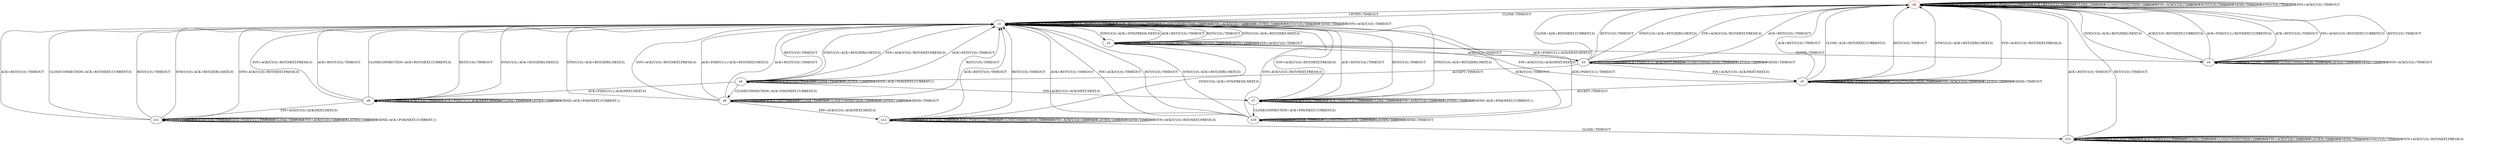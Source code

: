 digraph G {
label=""
s0 [color="red"]
s1
s2
s3
s4
s5
s6
s7
s8
s9
s10
s11
s12
s13
s0 [label="s0"];
s0 -> s0[label=<<table border="0" cellpadding="1" cellspacing="0"><tr><td>ACCEPT</td><td>/</td><td>TIMEOUT</td></tr></table>>]
s0 -> s0[label=<<table border="0" cellpadding="1" cellspacing="0"><tr><td>ACK(V,V,0)</td><td>/</td><td>TIMEOUT</td></tr></table>>]
s0 -> s0[label=<<table border="0" cellpadding="1" cellspacing="0"><tr><td>ACK+PSH(V,V,1)</td><td>/</td><td>TIMEOUT</td></tr></table>>]
s0 -> s0[label=<<table border="0" cellpadding="1" cellspacing="0"><tr><td>ACK+RST(V,V,0)</td><td>/</td><td>TIMEOUT</td></tr></table>>]
s0 -> s0[label=<<table border="0" cellpadding="1" cellspacing="0"><tr><td>CLOSE</td><td>/</td><td>TIMEOUT</td></tr></table>>]
s0 -> s0[label=<<table border="0" cellpadding="1" cellspacing="0"><tr><td>CLOSECONNECTION</td><td>/</td><td>TIMEOUT</td></tr></table>>]
s0 -> s0[label=<<table border="0" cellpadding="1" cellspacing="0"><tr><td>FIN+ACK(V,V,0)</td><td>/</td><td>TIMEOUT</td></tr></table>>]
s0 -> s1[label=<<table border="0" cellpadding="1" cellspacing="0"><tr><td>LISTEN</td><td>/</td><td>TIMEOUT</td></tr></table>>]
s0 -> s0[label=<<table border="0" cellpadding="1" cellspacing="0"><tr><td>RST(V,V,0)</td><td>/</td><td>TIMEOUT</td></tr></table>>]
s0 -> s0[label=<<table border="0" cellpadding="1" cellspacing="0"><tr><td>SEND</td><td>/</td><td>TIMEOUT</td></tr></table>>]
s0 -> s0[label=<<table border="0" cellpadding="1" cellspacing="0"><tr><td>SYN(V,V,0)</td><td>/</td><td>TIMEOUT</td></tr></table>>]
s0 -> s0[label=<<table border="0" cellpadding="1" cellspacing="0"><tr><td>SYN+ACK(V,V,0)</td><td>/</td><td>TIMEOUT</td></tr></table>>]
s1 [label="s1"];
s1 -> s1[label=<<table border="0" cellpadding="1" cellspacing="0"><tr><td>ACCEPT</td><td>/</td><td>TIMEOUT</td></tr></table>>]
s1 -> s1[label=<<table border="0" cellpadding="1" cellspacing="0"><tr><td>ACK(V,V,0)</td><td>/</td><td>TIMEOUT</td></tr></table>>]
s1 -> s1[label=<<table border="0" cellpadding="1" cellspacing="0"><tr><td>ACK+PSH(V,V,1)</td><td>/</td><td>TIMEOUT</td></tr></table>>]
s1 -> s1[label=<<table border="0" cellpadding="1" cellspacing="0"><tr><td>ACK+RST(V,V,0)</td><td>/</td><td>TIMEOUT</td></tr></table>>]
s1 -> s0[label=<<table border="0" cellpadding="1" cellspacing="0"><tr><td>CLOSE</td><td>/</td><td>TIMEOUT</td></tr></table>>]
s1 -> s1[label=<<table border="0" cellpadding="1" cellspacing="0"><tr><td>CLOSECONNECTION</td><td>/</td><td>TIMEOUT</td></tr></table>>]
s1 -> s1[label=<<table border="0" cellpadding="1" cellspacing="0"><tr><td>FIN+ACK(V,V,0)</td><td>/</td><td>TIMEOUT</td></tr></table>>]
s1 -> s1[label=<<table border="0" cellpadding="1" cellspacing="0"><tr><td>LISTEN</td><td>/</td><td>TIMEOUT</td></tr></table>>]
s1 -> s1[label=<<table border="0" cellpadding="1" cellspacing="0"><tr><td>RST(V,V,0)</td><td>/</td><td>TIMEOUT</td></tr></table>>]
s1 -> s1[label=<<table border="0" cellpadding="1" cellspacing="0"><tr><td>SEND</td><td>/</td><td>TIMEOUT</td></tr></table>>]
s1 -> s2[label=<<table border="0" cellpadding="1" cellspacing="0"><tr><td>SYN(V,V,0)</td><td>/</td><td>ACK+SYN(FRESH,NEXT,0)</td></tr></table>>]
s1 -> s1[label=<<table border="0" cellpadding="1" cellspacing="0"><tr><td>SYN+ACK(V,V,0)</td><td>/</td><td>TIMEOUT</td></tr></table>>]
s2 [label="s2"];
s2 -> s2[label=<<table border="0" cellpadding="1" cellspacing="0"><tr><td>ACCEPT</td><td>/</td><td>TIMEOUT</td></tr></table>>]
s2 -> s3[label=<<table border="0" cellpadding="1" cellspacing="0"><tr><td>ACK(V,V,0)</td><td>/</td><td>TIMEOUT</td></tr></table>>]
s2 -> s3[label=<<table border="0" cellpadding="1" cellspacing="0"><tr><td>ACK+PSH(V,V,1)</td><td>/</td><td>ACK(NEXT,NEXT,0)</td></tr></table>>]
s2 -> s1[label=<<table border="0" cellpadding="1" cellspacing="0"><tr><td>ACK+RST(V,V,0)</td><td>/</td><td>TIMEOUT</td></tr></table>>]
s2 -> s4[label=<<table border="0" cellpadding="1" cellspacing="0"><tr><td>CLOSE</td><td>/</td><td>TIMEOUT</td></tr></table>>]
s2 -> s2[label=<<table border="0" cellpadding="1" cellspacing="0"><tr><td>CLOSECONNECTION</td><td>/</td><td>TIMEOUT</td></tr></table>>]
s2 -> s5[label=<<table border="0" cellpadding="1" cellspacing="0"><tr><td>FIN+ACK(V,V,0)</td><td>/</td><td>ACK(NEXT,NEXT,0)</td></tr></table>>]
s2 -> s2[label=<<table border="0" cellpadding="1" cellspacing="0"><tr><td>LISTEN</td><td>/</td><td>TIMEOUT</td></tr></table>>]
s2 -> s1[label=<<table border="0" cellpadding="1" cellspacing="0"><tr><td>RST(V,V,0)</td><td>/</td><td>TIMEOUT</td></tr></table>>]
s2 -> s2[label=<<table border="0" cellpadding="1" cellspacing="0"><tr><td>SEND</td><td>/</td><td>TIMEOUT</td></tr></table>>]
s2 -> s1[label=<<table border="0" cellpadding="1" cellspacing="0"><tr><td>SYN(V,V,0)</td><td>/</td><td>ACK+RST(ZERO,NEXT,0)</td></tr></table>>]
s2 -> s2[label=<<table border="0" cellpadding="1" cellspacing="0"><tr><td>SYN+ACK(V,V,0)</td><td>/</td><td>TIMEOUT</td></tr></table>>]
s3 [label="s3"];
s3 -> s6[label=<<table border="0" cellpadding="1" cellspacing="0"><tr><td>ACCEPT</td><td>/</td><td>TIMEOUT</td></tr></table>>]
s3 -> s3[label=<<table border="0" cellpadding="1" cellspacing="0"><tr><td>ACK(V,V,0)</td><td>/</td><td>TIMEOUT</td></tr></table>>]
s3 -> s3[label=<<table border="0" cellpadding="1" cellspacing="0"><tr><td>ACK+PSH(V,V,1)</td><td>/</td><td>ACK(NEXT,NEXT,0)</td></tr></table>>]
s3 -> s0[label=<<table border="0" cellpadding="1" cellspacing="0"><tr><td>ACK+RST(V,V,0)</td><td>/</td><td>TIMEOUT</td></tr></table>>]
s3 -> s0[label=<<table border="0" cellpadding="1" cellspacing="0"><tr><td>CLOSE</td><td>/</td><td>ACK+RST(NEXT,CURRENT,0)</td></tr></table>>]
s3 -> s3[label=<<table border="0" cellpadding="1" cellspacing="0"><tr><td>CLOSECONNECTION</td><td>/</td><td>TIMEOUT</td></tr></table>>]
s3 -> s5[label=<<table border="0" cellpadding="1" cellspacing="0"><tr><td>FIN+ACK(V,V,0)</td><td>/</td><td>ACK(NEXT,NEXT,0)</td></tr></table>>]
s3 -> s3[label=<<table border="0" cellpadding="1" cellspacing="0"><tr><td>LISTEN</td><td>/</td><td>TIMEOUT</td></tr></table>>]
s3 -> s0[label=<<table border="0" cellpadding="1" cellspacing="0"><tr><td>RST(V,V,0)</td><td>/</td><td>TIMEOUT</td></tr></table>>]
s3 -> s3[label=<<table border="0" cellpadding="1" cellspacing="0"><tr><td>SEND</td><td>/</td><td>TIMEOUT</td></tr></table>>]
s3 -> s0[label=<<table border="0" cellpadding="1" cellspacing="0"><tr><td>SYN(V,V,0)</td><td>/</td><td>ACK+RST(ZERO,NEXT,0)</td></tr></table>>]
s3 -> s0[label=<<table border="0" cellpadding="1" cellspacing="0"><tr><td>SYN+ACK(V,V,0)</td><td>/</td><td>RST(NEXT,FRESH,0)</td></tr></table>>]
s4 [label="s4"];
s4 -> s4[label=<<table border="0" cellpadding="1" cellspacing="0"><tr><td>ACCEPT</td><td>/</td><td>TIMEOUT</td></tr></table>>]
s4 -> s0[label=<<table border="0" cellpadding="1" cellspacing="0"><tr><td>ACK(V,V,0)</td><td>/</td><td>RST(NEXT,CURRENT,0)</td></tr></table>>]
s4 -> s0[label=<<table border="0" cellpadding="1" cellspacing="0"><tr><td>ACK+PSH(V,V,1)</td><td>/</td><td>RST(NEXT,CURRENT,0)</td></tr></table>>]
s4 -> s0[label=<<table border="0" cellpadding="1" cellspacing="0"><tr><td>ACK+RST(V,V,0)</td><td>/</td><td>TIMEOUT</td></tr></table>>]
s4 -> s4[label=<<table border="0" cellpadding="1" cellspacing="0"><tr><td>CLOSE</td><td>/</td><td>TIMEOUT</td></tr></table>>]
s4 -> s4[label=<<table border="0" cellpadding="1" cellspacing="0"><tr><td>CLOSECONNECTION</td><td>/</td><td>TIMEOUT</td></tr></table>>]
s4 -> s0[label=<<table border="0" cellpadding="1" cellspacing="0"><tr><td>FIN+ACK(V,V,0)</td><td>/</td><td>RST(NEXT,CURRENT,0)</td></tr></table>>]
s4 -> s4[label=<<table border="0" cellpadding="1" cellspacing="0"><tr><td>LISTEN</td><td>/</td><td>TIMEOUT</td></tr></table>>]
s4 -> s0[label=<<table border="0" cellpadding="1" cellspacing="0"><tr><td>RST(V,V,0)</td><td>/</td><td>TIMEOUT</td></tr></table>>]
s4 -> s4[label=<<table border="0" cellpadding="1" cellspacing="0"><tr><td>SEND</td><td>/</td><td>TIMEOUT</td></tr></table>>]
s4 -> s0[label=<<table border="0" cellpadding="1" cellspacing="0"><tr><td>SYN(V,V,0)</td><td>/</td><td>ACK+RST(ZERO,NEXT,0)</td></tr></table>>]
s4 -> s4[label=<<table border="0" cellpadding="1" cellspacing="0"><tr><td>SYN+ACK(V,V,0)</td><td>/</td><td>TIMEOUT</td></tr></table>>]
s5 [label="s5"];
s5 -> s7[label=<<table border="0" cellpadding="1" cellspacing="0"><tr><td>ACCEPT</td><td>/</td><td>TIMEOUT</td></tr></table>>]
s5 -> s5[label=<<table border="0" cellpadding="1" cellspacing="0"><tr><td>ACK(V,V,0)</td><td>/</td><td>TIMEOUT</td></tr></table>>]
s5 -> s5[label=<<table border="0" cellpadding="1" cellspacing="0"><tr><td>ACK+PSH(V,V,1)</td><td>/</td><td>TIMEOUT</td></tr></table>>]
s5 -> s0[label=<<table border="0" cellpadding="1" cellspacing="0"><tr><td>ACK+RST(V,V,0)</td><td>/</td><td>TIMEOUT</td></tr></table>>]
s5 -> s0[label=<<table border="0" cellpadding="1" cellspacing="0"><tr><td>CLOSE</td><td>/</td><td>ACK+RST(NEXT,CURRENT,0)</td></tr></table>>]
s5 -> s5[label=<<table border="0" cellpadding="1" cellspacing="0"><tr><td>CLOSECONNECTION</td><td>/</td><td>TIMEOUT</td></tr></table>>]
s5 -> s5[label=<<table border="0" cellpadding="1" cellspacing="0"><tr><td>FIN+ACK(V,V,0)</td><td>/</td><td>TIMEOUT</td></tr></table>>]
s5 -> s5[label=<<table border="0" cellpadding="1" cellspacing="0"><tr><td>LISTEN</td><td>/</td><td>TIMEOUT</td></tr></table>>]
s5 -> s0[label=<<table border="0" cellpadding="1" cellspacing="0"><tr><td>RST(V,V,0)</td><td>/</td><td>TIMEOUT</td></tr></table>>]
s5 -> s5[label=<<table border="0" cellpadding="1" cellspacing="0"><tr><td>SEND</td><td>/</td><td>TIMEOUT</td></tr></table>>]
s5 -> s0[label=<<table border="0" cellpadding="1" cellspacing="0"><tr><td>SYN(V,V,0)</td><td>/</td><td>ACK+RST(ZERO,NEXT,0)</td></tr></table>>]
s5 -> s0[label=<<table border="0" cellpadding="1" cellspacing="0"><tr><td>SYN+ACK(V,V,0)</td><td>/</td><td>RST(NEXT,FRESH,0)</td></tr></table>>]
s6 [label="s6"];
s6 -> s6[label=<<table border="0" cellpadding="1" cellspacing="0"><tr><td>ACCEPT</td><td>/</td><td>TIMEOUT</td></tr></table>>]
s6 -> s6[label=<<table border="0" cellpadding="1" cellspacing="0"><tr><td>ACK(V,V,0)</td><td>/</td><td>TIMEOUT</td></tr></table>>]
s6 -> s8[label=<<table border="0" cellpadding="1" cellspacing="0"><tr><td>ACK+PSH(V,V,1)</td><td>/</td><td>ACK(NEXT,NEXT,0)</td></tr></table>>]
s6 -> s1[label=<<table border="0" cellpadding="1" cellspacing="0"><tr><td>ACK+RST(V,V,0)</td><td>/</td><td>TIMEOUT</td></tr></table>>]
s6 -> s6[label=<<table border="0" cellpadding="1" cellspacing="0"><tr><td>CLOSE</td><td>/</td><td>TIMEOUT</td></tr></table>>]
s6 -> s9[label=<<table border="0" cellpadding="1" cellspacing="0"><tr><td>CLOSECONNECTION</td><td>/</td><td>ACK+FIN(NEXT,CURRENT,0)</td></tr></table>>]
s6 -> s7[label=<<table border="0" cellpadding="1" cellspacing="0"><tr><td>FIN+ACK(V,V,0)</td><td>/</td><td>ACK(NEXT,NEXT,0)</td></tr></table>>]
s6 -> s6[label=<<table border="0" cellpadding="1" cellspacing="0"><tr><td>LISTEN</td><td>/</td><td>TIMEOUT</td></tr></table>>]
s6 -> s1[label=<<table border="0" cellpadding="1" cellspacing="0"><tr><td>RST(V,V,0)</td><td>/</td><td>TIMEOUT</td></tr></table>>]
s6 -> s6[label=<<table border="0" cellpadding="1" cellspacing="0"><tr><td>SEND</td><td>/</td><td>ACK+PSH(NEXT,CURRENT,1)</td></tr></table>>]
s6 -> s1[label=<<table border="0" cellpadding="1" cellspacing="0"><tr><td>SYN(V,V,0)</td><td>/</td><td>ACK+RST(ZERO,NEXT,0)</td></tr></table>>]
s6 -> s1[label=<<table border="0" cellpadding="1" cellspacing="0"><tr><td>SYN+ACK(V,V,0)</td><td>/</td><td>RST(NEXT,FRESH,0)</td></tr></table>>]
s7 [label="s7"];
s7 -> s7[label=<<table border="0" cellpadding="1" cellspacing="0"><tr><td>ACCEPT</td><td>/</td><td>TIMEOUT</td></tr></table>>]
s7 -> s7[label=<<table border="0" cellpadding="1" cellspacing="0"><tr><td>ACK(V,V,0)</td><td>/</td><td>TIMEOUT</td></tr></table>>]
s7 -> s7[label=<<table border="0" cellpadding="1" cellspacing="0"><tr><td>ACK+PSH(V,V,1)</td><td>/</td><td>TIMEOUT</td></tr></table>>]
s7 -> s1[label=<<table border="0" cellpadding="1" cellspacing="0"><tr><td>ACK+RST(V,V,0)</td><td>/</td><td>TIMEOUT</td></tr></table>>]
s7 -> s7[label=<<table border="0" cellpadding="1" cellspacing="0"><tr><td>CLOSE</td><td>/</td><td>TIMEOUT</td></tr></table>>]
s7 -> s10[label=<<table border="0" cellpadding="1" cellspacing="0"><tr><td>CLOSECONNECTION</td><td>/</td><td>ACK+FIN(NEXT,CURRENT,0)</td></tr></table>>]
s7 -> s7[label=<<table border="0" cellpadding="1" cellspacing="0"><tr><td>FIN+ACK(V,V,0)</td><td>/</td><td>TIMEOUT</td></tr></table>>]
s7 -> s7[label=<<table border="0" cellpadding="1" cellspacing="0"><tr><td>LISTEN</td><td>/</td><td>TIMEOUT</td></tr></table>>]
s7 -> s1[label=<<table border="0" cellpadding="1" cellspacing="0"><tr><td>RST(V,V,0)</td><td>/</td><td>TIMEOUT</td></tr></table>>]
s7 -> s7[label=<<table border="0" cellpadding="1" cellspacing="0"><tr><td>SEND</td><td>/</td><td>ACK+PSH(NEXT,CURRENT,1)</td></tr></table>>]
s7 -> s1[label=<<table border="0" cellpadding="1" cellspacing="0"><tr><td>SYN(V,V,0)</td><td>/</td><td>ACK+RST(ZERO,NEXT,0)</td></tr></table>>]
s7 -> s1[label=<<table border="0" cellpadding="1" cellspacing="0"><tr><td>SYN+ACK(V,V,0)</td><td>/</td><td>RST(NEXT,FRESH,0)</td></tr></table>>]
s8 [label="s8"];
s8 -> s8[label=<<table border="0" cellpadding="1" cellspacing="0"><tr><td>ACCEPT</td><td>/</td><td>TIMEOUT</td></tr></table>>]
s8 -> s8[label=<<table border="0" cellpadding="1" cellspacing="0"><tr><td>ACK(V,V,0)</td><td>/</td><td>TIMEOUT</td></tr></table>>]
s8 -> s8[label=<<table border="0" cellpadding="1" cellspacing="0"><tr><td>ACK+PSH(V,V,1)</td><td>/</td><td>ACK(NEXT,NEXT,0)</td></tr></table>>]
s8 -> s1[label=<<table border="0" cellpadding="1" cellspacing="0"><tr><td>ACK+RST(V,V,0)</td><td>/</td><td>TIMEOUT</td></tr></table>>]
s8 -> s8[label=<<table border="0" cellpadding="1" cellspacing="0"><tr><td>CLOSE</td><td>/</td><td>TIMEOUT</td></tr></table>>]
s8 -> s1[label=<<table border="0" cellpadding="1" cellspacing="0"><tr><td>CLOSECONNECTION</td><td>/</td><td>ACK+RST(NEXT,CURRENT,0)</td></tr></table>>]
s8 -> s11[label=<<table border="0" cellpadding="1" cellspacing="0"><tr><td>FIN+ACK(V,V,0)</td><td>/</td><td>ACK(NEXT,NEXT,0)</td></tr></table>>]
s8 -> s8[label=<<table border="0" cellpadding="1" cellspacing="0"><tr><td>LISTEN</td><td>/</td><td>TIMEOUT</td></tr></table>>]
s8 -> s1[label=<<table border="0" cellpadding="1" cellspacing="0"><tr><td>RST(V,V,0)</td><td>/</td><td>TIMEOUT</td></tr></table>>]
s8 -> s8[label=<<table border="0" cellpadding="1" cellspacing="0"><tr><td>SEND</td><td>/</td><td>ACK+PSH(NEXT,CURRENT,1)</td></tr></table>>]
s8 -> s1[label=<<table border="0" cellpadding="1" cellspacing="0"><tr><td>SYN(V,V,0)</td><td>/</td><td>ACK+RST(ZERO,NEXT,0)</td></tr></table>>]
s8 -> s1[label=<<table border="0" cellpadding="1" cellspacing="0"><tr><td>SYN+ACK(V,V,0)</td><td>/</td><td>RST(NEXT,FRESH,0)</td></tr></table>>]
s9 [label="s9"];
s9 -> s9[label=<<table border="0" cellpadding="1" cellspacing="0"><tr><td>ACCEPT</td><td>/</td><td>TIMEOUT</td></tr></table>>]
s9 -> s9[label=<<table border="0" cellpadding="1" cellspacing="0"><tr><td>ACK(V,V,0)</td><td>/</td><td>TIMEOUT</td></tr></table>>]
s9 -> s1[label=<<table border="0" cellpadding="1" cellspacing="0"><tr><td>ACK+PSH(V,V,1)</td><td>/</td><td>ACK+RST(NEXT,NEXT,0)</td></tr></table>>]
s9 -> s1[label=<<table border="0" cellpadding="1" cellspacing="0"><tr><td>ACK+RST(V,V,0)</td><td>/</td><td>TIMEOUT</td></tr></table>>]
s9 -> s9[label=<<table border="0" cellpadding="1" cellspacing="0"><tr><td>CLOSE</td><td>/</td><td>TIMEOUT</td></tr></table>>]
s9 -> s9[label=<<table border="0" cellpadding="1" cellspacing="0"><tr><td>CLOSECONNECTION</td><td>/</td><td>TIMEOUT</td></tr></table>>]
s9 -> s12[label=<<table border="0" cellpadding="1" cellspacing="0"><tr><td>FIN+ACK(V,V,0)</td><td>/</td><td>ACK(NEXT,NEXT,0)</td></tr></table>>]
s9 -> s9[label=<<table border="0" cellpadding="1" cellspacing="0"><tr><td>LISTEN</td><td>/</td><td>TIMEOUT</td></tr></table>>]
s9 -> s1[label=<<table border="0" cellpadding="1" cellspacing="0"><tr><td>RST(V,V,0)</td><td>/</td><td>TIMEOUT</td></tr></table>>]
s9 -> s9[label=<<table border="0" cellpadding="1" cellspacing="0"><tr><td>SEND</td><td>/</td><td>TIMEOUT</td></tr></table>>]
s9 -> s1[label=<<table border="0" cellpadding="1" cellspacing="0"><tr><td>SYN(V,V,0)</td><td>/</td><td>ACK+RST(ZERO,NEXT,0)</td></tr></table>>]
s9 -> s1[label=<<table border="0" cellpadding="1" cellspacing="0"><tr><td>SYN+ACK(V,V,0)</td><td>/</td><td>RST(NEXT,FRESH,0)</td></tr></table>>]
s10 [label="s10"];
s10 -> s10[label=<<table border="0" cellpadding="1" cellspacing="0"><tr><td>ACCEPT</td><td>/</td><td>TIMEOUT</td></tr></table>>]
s10 -> s1[label=<<table border="0" cellpadding="1" cellspacing="0"><tr><td>ACK(V,V,0)</td><td>/</td><td>TIMEOUT</td></tr></table>>]
s10 -> s1[label=<<table border="0" cellpadding="1" cellspacing="0"><tr><td>ACK+PSH(V,V,1)</td><td>/</td><td>TIMEOUT</td></tr></table>>]
s10 -> s1[label=<<table border="0" cellpadding="1" cellspacing="0"><tr><td>ACK+RST(V,V,0)</td><td>/</td><td>TIMEOUT</td></tr></table>>]
s10 -> s10[label=<<table border="0" cellpadding="1" cellspacing="0"><tr><td>CLOSE</td><td>/</td><td>TIMEOUT</td></tr></table>>]
s10 -> s10[label=<<table border="0" cellpadding="1" cellspacing="0"><tr><td>CLOSECONNECTION</td><td>/</td><td>TIMEOUT</td></tr></table>>]
s10 -> s1[label=<<table border="0" cellpadding="1" cellspacing="0"><tr><td>FIN+ACK(V,V,0)</td><td>/</td><td>TIMEOUT</td></tr></table>>]
s10 -> s10[label=<<table border="0" cellpadding="1" cellspacing="0"><tr><td>LISTEN</td><td>/</td><td>TIMEOUT</td></tr></table>>]
s10 -> s1[label=<<table border="0" cellpadding="1" cellspacing="0"><tr><td>RST(V,V,0)</td><td>/</td><td>TIMEOUT</td></tr></table>>]
s10 -> s10[label=<<table border="0" cellpadding="1" cellspacing="0"><tr><td>SEND</td><td>/</td><td>TIMEOUT</td></tr></table>>]
s10 -> s1[label=<<table border="0" cellpadding="1" cellspacing="0"><tr><td>SYN(V,V,0)</td><td>/</td><td>ACK+RST(ZERO,NEXT,0)</td></tr></table>>]
s10 -> s1[label=<<table border="0" cellpadding="1" cellspacing="0"><tr><td>SYN+ACK(V,V,0)</td><td>/</td><td>RST(NEXT,FRESH,0)</td></tr></table>>]
s11 [label="s11"];
s11 -> s11[label=<<table border="0" cellpadding="1" cellspacing="0"><tr><td>ACCEPT</td><td>/</td><td>TIMEOUT</td></tr></table>>]
s11 -> s11[label=<<table border="0" cellpadding="1" cellspacing="0"><tr><td>ACK(V,V,0)</td><td>/</td><td>TIMEOUT</td></tr></table>>]
s11 -> s11[label=<<table border="0" cellpadding="1" cellspacing="0"><tr><td>ACK+PSH(V,V,1)</td><td>/</td><td>TIMEOUT</td></tr></table>>]
s11 -> s1[label=<<table border="0" cellpadding="1" cellspacing="0"><tr><td>ACK+RST(V,V,0)</td><td>/</td><td>TIMEOUT</td></tr></table>>]
s11 -> s11[label=<<table border="0" cellpadding="1" cellspacing="0"><tr><td>CLOSE</td><td>/</td><td>TIMEOUT</td></tr></table>>]
s11 -> s1[label=<<table border="0" cellpadding="1" cellspacing="0"><tr><td>CLOSECONNECTION</td><td>/</td><td>ACK+RST(NEXT,CURRENT,0)</td></tr></table>>]
s11 -> s11[label=<<table border="0" cellpadding="1" cellspacing="0"><tr><td>FIN+ACK(V,V,0)</td><td>/</td><td>TIMEOUT</td></tr></table>>]
s11 -> s11[label=<<table border="0" cellpadding="1" cellspacing="0"><tr><td>LISTEN</td><td>/</td><td>TIMEOUT</td></tr></table>>]
s11 -> s1[label=<<table border="0" cellpadding="1" cellspacing="0"><tr><td>RST(V,V,0)</td><td>/</td><td>TIMEOUT</td></tr></table>>]
s11 -> s11[label=<<table border="0" cellpadding="1" cellspacing="0"><tr><td>SEND</td><td>/</td><td>ACK+PSH(NEXT,CURRENT,1)</td></tr></table>>]
s11 -> s1[label=<<table border="0" cellpadding="1" cellspacing="0"><tr><td>SYN(V,V,0)</td><td>/</td><td>ACK+RST(ZERO,NEXT,0)</td></tr></table>>]
s11 -> s1[label=<<table border="0" cellpadding="1" cellspacing="0"><tr><td>SYN+ACK(V,V,0)</td><td>/</td><td>RST(NEXT,FRESH,0)</td></tr></table>>]
s12 [label="s12"];
s12 -> s12[label=<<table border="0" cellpadding="1" cellspacing="0"><tr><td>ACCEPT</td><td>/</td><td>TIMEOUT</td></tr></table>>]
s12 -> s12[label=<<table border="0" cellpadding="1" cellspacing="0"><tr><td>ACK(V,V,0)</td><td>/</td><td>TIMEOUT</td></tr></table>>]
s12 -> s12[label=<<table border="0" cellpadding="1" cellspacing="0"><tr><td>ACK+PSH(V,V,1)</td><td>/</td><td>TIMEOUT</td></tr></table>>]
s12 -> s1[label=<<table border="0" cellpadding="1" cellspacing="0"><tr><td>ACK+RST(V,V,0)</td><td>/</td><td>TIMEOUT</td></tr></table>>]
s12 -> s13[label=<<table border="0" cellpadding="1" cellspacing="0"><tr><td>CLOSE</td><td>/</td><td>TIMEOUT</td></tr></table>>]
s12 -> s12[label=<<table border="0" cellpadding="1" cellspacing="0"><tr><td>CLOSECONNECTION</td><td>/</td><td>TIMEOUT</td></tr></table>>]
s12 -> s12[label=<<table border="0" cellpadding="1" cellspacing="0"><tr><td>FIN+ACK(V,V,0)</td><td>/</td><td>TIMEOUT</td></tr></table>>]
s12 -> s12[label=<<table border="0" cellpadding="1" cellspacing="0"><tr><td>LISTEN</td><td>/</td><td>TIMEOUT</td></tr></table>>]
s12 -> s1[label=<<table border="0" cellpadding="1" cellspacing="0"><tr><td>RST(V,V,0)</td><td>/</td><td>TIMEOUT</td></tr></table>>]
s12 -> s12[label=<<table border="0" cellpadding="1" cellspacing="0"><tr><td>SEND</td><td>/</td><td>TIMEOUT</td></tr></table>>]
s12 -> s2[label=<<table border="0" cellpadding="1" cellspacing="0"><tr><td>SYN(V,V,0)</td><td>/</td><td>ACK+SYN(FRESH,NEXT,0)</td></tr></table>>]
s12 -> s12[label=<<table border="0" cellpadding="1" cellspacing="0"><tr><td>SYN+ACK(V,V,0)</td><td>/</td><td>RST(NEXT,FRESH,0)</td></tr></table>>]
s13 [label="s13"];
s13 -> s13[label=<<table border="0" cellpadding="1" cellspacing="0"><tr><td>ACCEPT</td><td>/</td><td>TIMEOUT</td></tr></table>>]
s13 -> s13[label=<<table border="0" cellpadding="1" cellspacing="0"><tr><td>ACK(V,V,0)</td><td>/</td><td>TIMEOUT</td></tr></table>>]
s13 -> s13[label=<<table border="0" cellpadding="1" cellspacing="0"><tr><td>ACK+PSH(V,V,1)</td><td>/</td><td>TIMEOUT</td></tr></table>>]
s13 -> s0[label=<<table border="0" cellpadding="1" cellspacing="0"><tr><td>ACK+RST(V,V,0)</td><td>/</td><td>TIMEOUT</td></tr></table>>]
s13 -> s13[label=<<table border="0" cellpadding="1" cellspacing="0"><tr><td>CLOSE</td><td>/</td><td>TIMEOUT</td></tr></table>>]
s13 -> s13[label=<<table border="0" cellpadding="1" cellspacing="0"><tr><td>CLOSECONNECTION</td><td>/</td><td>TIMEOUT</td></tr></table>>]
s13 -> s13[label=<<table border="0" cellpadding="1" cellspacing="0"><tr><td>FIN+ACK(V,V,0)</td><td>/</td><td>TIMEOUT</td></tr></table>>]
s13 -> s13[label=<<table border="0" cellpadding="1" cellspacing="0"><tr><td>LISTEN</td><td>/</td><td>TIMEOUT</td></tr></table>>]
s13 -> s0[label=<<table border="0" cellpadding="1" cellspacing="0"><tr><td>RST(V,V,0)</td><td>/</td><td>TIMEOUT</td></tr></table>>]
s13 -> s13[label=<<table border="0" cellpadding="1" cellspacing="0"><tr><td>SEND</td><td>/</td><td>TIMEOUT</td></tr></table>>]
s13 -> s13[label=<<table border="0" cellpadding="1" cellspacing="0"><tr><td>SYN(V,V,0)</td><td>/</td><td>TIMEOUT</td></tr></table>>]
s13 -> s13[label=<<table border="0" cellpadding="1" cellspacing="0"><tr><td>SYN+ACK(V,V,0)</td><td>/</td><td>RST(NEXT,FRESH,0)</td></tr></table>>]
}
